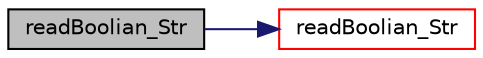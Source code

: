 digraph "readBoolian_Str"
{
 // LATEX_PDF_SIZE
  edge [fontname="Helvetica",fontsize="10",labelfontname="Helvetica",labelfontsize="10"];
  node [fontname="Helvetica",fontsize="10",shape=record];
  rankdir="LR";
  Node1 [label="readBoolian_Str",height=0.2,width=0.4,color="black", fillcolor="grey75", style="filled", fontcolor="black",tooltip="Convert char string to bool."];
  Node1 -> Node2 [color="midnightblue",fontsize="10",style="solid",fontname="Helvetica"];
  Node2 [label="readBoolian_Str",height=0.2,width=0.4,color="red", fillcolor="white", style="filled",URL="$namespacepFlow.html#ad14acab072635ba3fa539283f602b1a5",tooltip="Convert word to bool."];
}
